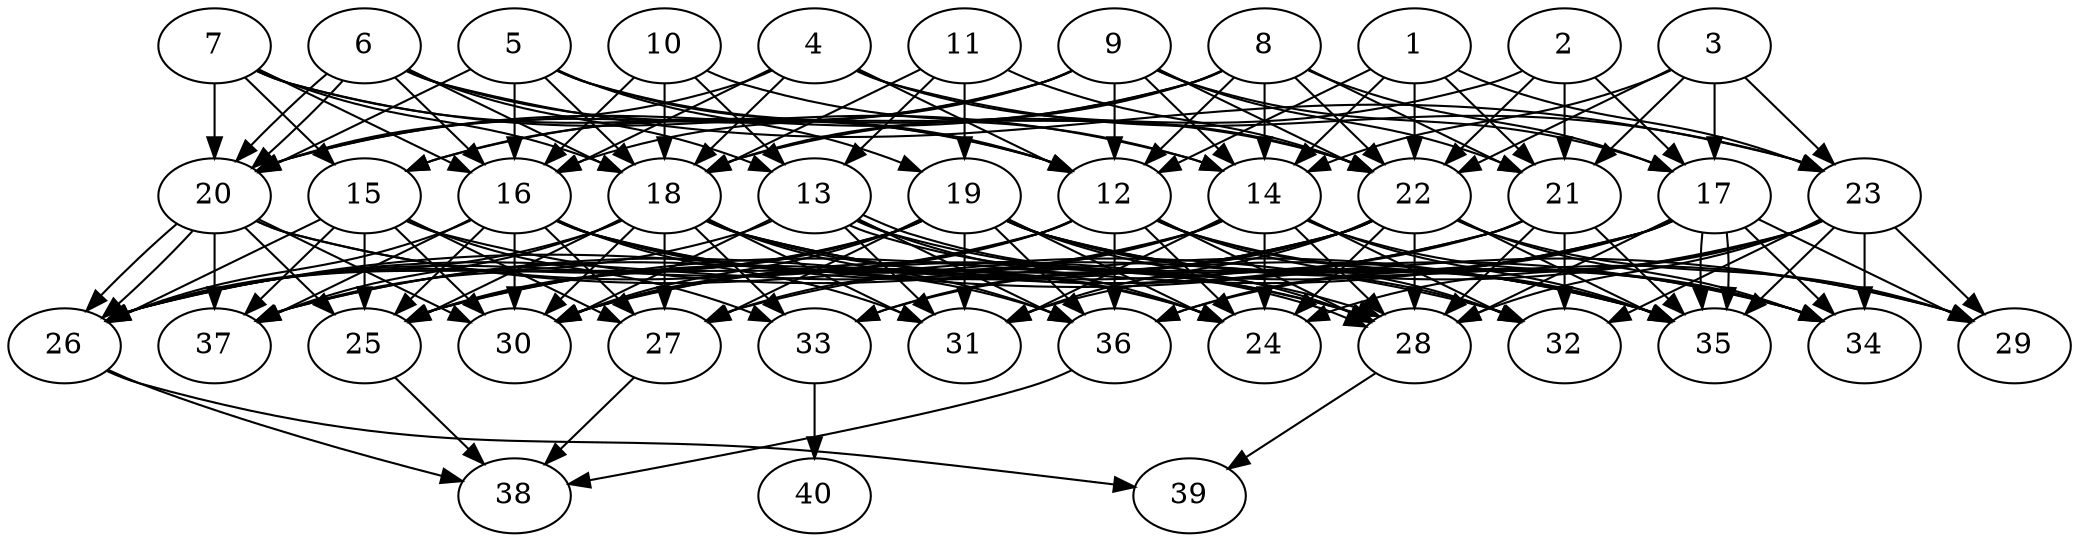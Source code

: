 // DAG automatically generated by daggen at Thu Oct  3 14:06:49 2019
// ./daggen --dot -n 40 --ccr 0.5 --fat 0.7 --regular 0.7 --density 0.9 --mindata 5242880 --maxdata 52428800 
digraph G {
  1 [size="22327296", alpha="0.04", expect_size="11163648"] 
  1 -> 12 [size ="11163648"]
  1 -> 14 [size ="11163648"]
  1 -> 21 [size ="11163648"]
  1 -> 22 [size ="11163648"]
  1 -> 23 [size ="11163648"]
  2 [size="39245824", alpha="0.10", expect_size="19622912"] 
  2 -> 17 [size ="19622912"]
  2 -> 18 [size ="19622912"]
  2 -> 21 [size ="19622912"]
  2 -> 22 [size ="19622912"]
  3 [size="95539200", alpha="0.08", expect_size="47769600"] 
  3 -> 14 [size ="47769600"]
  3 -> 17 [size ="47769600"]
  3 -> 21 [size ="47769600"]
  3 -> 22 [size ="47769600"]
  3 -> 23 [size ="47769600"]
  4 [size="94038016", alpha="0.12", expect_size="47019008"] 
  4 -> 12 [size ="47019008"]
  4 -> 16 [size ="47019008"]
  4 -> 18 [size ="47019008"]
  4 -> 20 [size ="47019008"]
  4 -> 22 [size ="47019008"]
  4 -> 23 [size ="47019008"]
  5 [size="57499648", alpha="0.16", expect_size="28749824"] 
  5 -> 12 [size ="28749824"]
  5 -> 14 [size ="28749824"]
  5 -> 16 [size ="28749824"]
  5 -> 18 [size ="28749824"]
  5 -> 19 [size ="28749824"]
  5 -> 20 [size ="28749824"]
  6 [size="91353088", alpha="0.02", expect_size="45676544"] 
  6 -> 12 [size ="45676544"]
  6 -> 13 [size ="45676544"]
  6 -> 16 [size ="45676544"]
  6 -> 18 [size ="45676544"]
  6 -> 20 [size ="45676544"]
  6 -> 20 [size ="45676544"]
  6 -> 23 [size ="45676544"]
  7 [size="55105536", alpha="0.10", expect_size="27552768"] 
  7 -> 12 [size ="27552768"]
  7 -> 14 [size ="27552768"]
  7 -> 15 [size ="27552768"]
  7 -> 16 [size ="27552768"]
  7 -> 18 [size ="27552768"]
  7 -> 20 [size ="27552768"]
  8 [size="91316224", alpha="0.13", expect_size="45658112"] 
  8 -> 12 [size ="45658112"]
  8 -> 14 [size ="45658112"]
  8 -> 15 [size ="45658112"]
  8 -> 17 [size ="45658112"]
  8 -> 18 [size ="45658112"]
  8 -> 20 [size ="45658112"]
  8 -> 21 [size ="45658112"]
  8 -> 22 [size ="45658112"]
  9 [size="92397568", alpha="0.11", expect_size="46198784"] 
  9 -> 12 [size ="46198784"]
  9 -> 14 [size ="46198784"]
  9 -> 15 [size ="46198784"]
  9 -> 16 [size ="46198784"]
  9 -> 17 [size ="46198784"]
  9 -> 20 [size ="46198784"]
  9 -> 21 [size ="46198784"]
  9 -> 22 [size ="46198784"]
  10 [size="29954048", alpha="0.05", expect_size="14977024"] 
  10 -> 13 [size ="14977024"]
  10 -> 16 [size ="14977024"]
  10 -> 18 [size ="14977024"]
  10 -> 22 [size ="14977024"]
  11 [size="90134528", alpha="0.17", expect_size="45067264"] 
  11 -> 13 [size ="45067264"]
  11 -> 18 [size ="45067264"]
  11 -> 19 [size ="45067264"]
  11 -> 22 [size ="45067264"]
  12 [size="15878144", alpha="0.18", expect_size="7939072"] 
  12 -> 24 [size ="7939072"]
  12 -> 25 [size ="7939072"]
  12 -> 26 [size ="7939072"]
  12 -> 28 [size ="7939072"]
  12 -> 30 [size ="7939072"]
  12 -> 32 [size ="7939072"]
  12 -> 34 [size ="7939072"]
  12 -> 35 [size ="7939072"]
  12 -> 36 [size ="7939072"]
  13 [size="63832064", alpha="0.05", expect_size="31916032"] 
  13 -> 24 [size ="31916032"]
  13 -> 26 [size ="31916032"]
  13 -> 28 [size ="31916032"]
  13 -> 28 [size ="31916032"]
  13 -> 30 [size ="31916032"]
  13 -> 31 [size ="31916032"]
  13 -> 35 [size ="31916032"]
  13 -> 36 [size ="31916032"]
  14 [size="101326848", alpha="0.06", expect_size="50663424"] 
  14 -> 24 [size ="50663424"]
  14 -> 26 [size ="50663424"]
  14 -> 27 [size ="50663424"]
  14 -> 28 [size ="50663424"]
  14 -> 30 [size ="50663424"]
  14 -> 31 [size ="50663424"]
  14 -> 32 [size ="50663424"]
  14 -> 34 [size ="50663424"]
  14 -> 35 [size ="50663424"]
  15 [size="62263296", alpha="0.11", expect_size="31131648"] 
  15 -> 25 [size ="31131648"]
  15 -> 26 [size ="31131648"]
  15 -> 27 [size ="31131648"]
  15 -> 30 [size ="31131648"]
  15 -> 33 [size ="31131648"]
  15 -> 35 [size ="31131648"]
  15 -> 37 [size ="31131648"]
  16 [size="44240896", alpha="0.01", expect_size="22120448"] 
  16 -> 24 [size ="22120448"]
  16 -> 25 [size ="22120448"]
  16 -> 26 [size ="22120448"]
  16 -> 27 [size ="22120448"]
  16 -> 28 [size ="22120448"]
  16 -> 30 [size ="22120448"]
  16 -> 31 [size ="22120448"]
  16 -> 35 [size ="22120448"]
  16 -> 36 [size ="22120448"]
  16 -> 37 [size ="22120448"]
  17 [size="54851584", alpha="0.07", expect_size="27425792"] 
  17 -> 25 [size ="27425792"]
  17 -> 28 [size ="27425792"]
  17 -> 29 [size ="27425792"]
  17 -> 30 [size ="27425792"]
  17 -> 31 [size ="27425792"]
  17 -> 34 [size ="27425792"]
  17 -> 35 [size ="27425792"]
  17 -> 35 [size ="27425792"]
  17 -> 36 [size ="27425792"]
  18 [size="103892992", alpha="0.11", expect_size="51946496"] 
  18 -> 24 [size ="51946496"]
  18 -> 25 [size ="51946496"]
  18 -> 26 [size ="51946496"]
  18 -> 27 [size ="51946496"]
  18 -> 29 [size ="51946496"]
  18 -> 30 [size ="51946496"]
  18 -> 31 [size ="51946496"]
  18 -> 33 [size ="51946496"]
  18 -> 34 [size ="51946496"]
  18 -> 36 [size ="51946496"]
  18 -> 37 [size ="51946496"]
  19 [size="71290880", alpha="0.12", expect_size="35645440"] 
  19 -> 24 [size ="35645440"]
  19 -> 25 [size ="35645440"]
  19 -> 26 [size ="35645440"]
  19 -> 27 [size ="35645440"]
  19 -> 28 [size ="35645440"]
  19 -> 29 [size ="35645440"]
  19 -> 30 [size ="35645440"]
  19 -> 31 [size ="35645440"]
  19 -> 32 [size ="35645440"]
  19 -> 34 [size ="35645440"]
  19 -> 35 [size ="35645440"]
  19 -> 36 [size ="35645440"]
  19 -> 37 [size ="35645440"]
  20 [size="26564608", alpha="0.01", expect_size="13282304"] 
  20 -> 25 [size ="13282304"]
  20 -> 26 [size ="13282304"]
  20 -> 26 [size ="13282304"]
  20 -> 28 [size ="13282304"]
  20 -> 30 [size ="13282304"]
  20 -> 32 [size ="13282304"]
  20 -> 37 [size ="13282304"]
  21 [size="47964160", alpha="0.12", expect_size="23982080"] 
  21 -> 26 [size ="23982080"]
  21 -> 28 [size ="23982080"]
  21 -> 32 [size ="23982080"]
  21 -> 33 [size ="23982080"]
  21 -> 35 [size ="23982080"]
  21 -> 37 [size ="23982080"]
  22 [size="32047104", alpha="0.10", expect_size="16023552"] 
  22 -> 24 [size ="16023552"]
  22 -> 25 [size ="16023552"]
  22 -> 28 [size ="16023552"]
  22 -> 29 [size ="16023552"]
  22 -> 30 [size ="16023552"]
  22 -> 31 [size ="16023552"]
  22 -> 33 [size ="16023552"]
  22 -> 34 [size ="16023552"]
  22 -> 35 [size ="16023552"]
  22 -> 37 [size ="16023552"]
  23 [size="22274048", alpha="0.05", expect_size="11137024"] 
  23 -> 24 [size ="11137024"]
  23 -> 27 [size ="11137024"]
  23 -> 28 [size ="11137024"]
  23 -> 29 [size ="11137024"]
  23 -> 32 [size ="11137024"]
  23 -> 34 [size ="11137024"]
  23 -> 35 [size ="11137024"]
  23 -> 36 [size ="11137024"]
  24 [size="45903872", alpha="0.18", expect_size="22951936"] 
  25 [size="74151936", alpha="0.02", expect_size="37075968"] 
  25 -> 38 [size ="37075968"]
  26 [size="30746624", alpha="0.02", expect_size="15373312"] 
  26 -> 38 [size ="15373312"]
  26 -> 39 [size ="15373312"]
  27 [size="35575808", alpha="0.12", expect_size="17787904"] 
  27 -> 38 [size ="17787904"]
  28 [size="69402624", alpha="0.18", expect_size="34701312"] 
  28 -> 39 [size ="34701312"]
  29 [size="25970688", alpha="0.03", expect_size="12985344"] 
  30 [size="83478528", alpha="0.11", expect_size="41739264"] 
  31 [size="88328192", alpha="0.16", expect_size="44164096"] 
  32 [size="52365312", alpha="0.03", expect_size="26182656"] 
  33 [size="98719744", alpha="0.00", expect_size="49359872"] 
  33 -> 40 [size ="49359872"]
  34 [size="29329408", alpha="0.17", expect_size="14664704"] 
  35 [size="22122496", alpha="0.05", expect_size="11061248"] 
  36 [size="29739008", alpha="0.00", expect_size="14869504"] 
  36 -> 38 [size ="14869504"]
  37 [size="38676480", alpha="0.05", expect_size="19338240"] 
  38 [size="93554688", alpha="0.09", expect_size="46777344"] 
  39 [size="86462464", alpha="0.06", expect_size="43231232"] 
  40 [size="99309568", alpha="0.07", expect_size="49654784"] 
}
